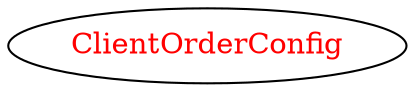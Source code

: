 digraph dependencyGraph {
 concentrate=true;
 ranksep="2.0";
 rankdir="LR"; 
 splines="ortho";
"ClientOrderConfig" [fontcolor="red"];
}